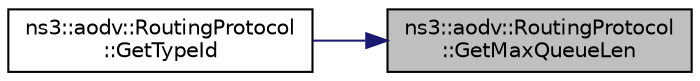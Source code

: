 digraph "ns3::aodv::RoutingProtocol::GetMaxQueueLen"
{
 // LATEX_PDF_SIZE
  edge [fontname="Helvetica",fontsize="10",labelfontname="Helvetica",labelfontsize="10"];
  node [fontname="Helvetica",fontsize="10",shape=record];
  rankdir="RL";
  Node1 [label="ns3::aodv::RoutingProtocol\l::GetMaxQueueLen",height=0.2,width=0.4,color="black", fillcolor="grey75", style="filled", fontcolor="black",tooltip="Get the maximum queue length."];
  Node1 -> Node2 [dir="back",color="midnightblue",fontsize="10",style="solid",fontname="Helvetica"];
  Node2 [label="ns3::aodv::RoutingProtocol\l::GetTypeId",height=0.2,width=0.4,color="black", fillcolor="white", style="filled",URL="$classns3_1_1aodv_1_1_routing_protocol.html#a430a9cb799a51fc76e8e1580edf5f413",tooltip="Get the type ID."];
}

